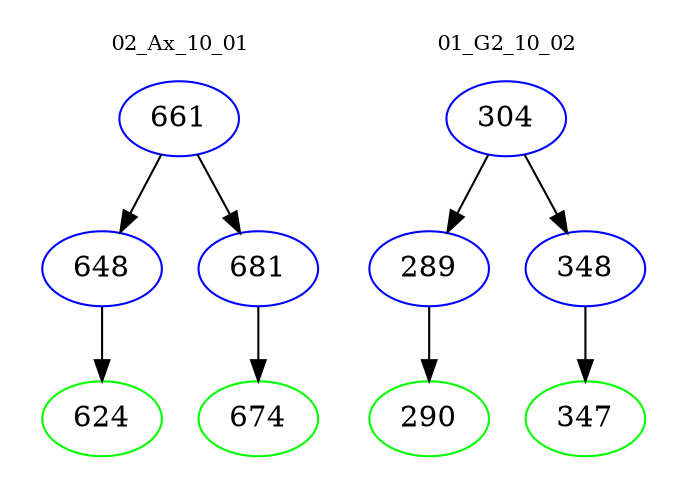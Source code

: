 digraph{
subgraph cluster_0 {
color = white
label = "02_Ax_10_01";
fontsize=10;
T0_661 [label="661", color="blue"]
T0_661 -> T0_648 [color="black"]
T0_648 [label="648", color="blue"]
T0_648 -> T0_624 [color="black"]
T0_624 [label="624", color="green"]
T0_661 -> T0_681 [color="black"]
T0_681 [label="681", color="blue"]
T0_681 -> T0_674 [color="black"]
T0_674 [label="674", color="green"]
}
subgraph cluster_1 {
color = white
label = "01_G2_10_02";
fontsize=10;
T1_304 [label="304", color="blue"]
T1_304 -> T1_289 [color="black"]
T1_289 [label="289", color="blue"]
T1_289 -> T1_290 [color="black"]
T1_290 [label="290", color="green"]
T1_304 -> T1_348 [color="black"]
T1_348 [label="348", color="blue"]
T1_348 -> T1_347 [color="black"]
T1_347 [label="347", color="green"]
}
}
